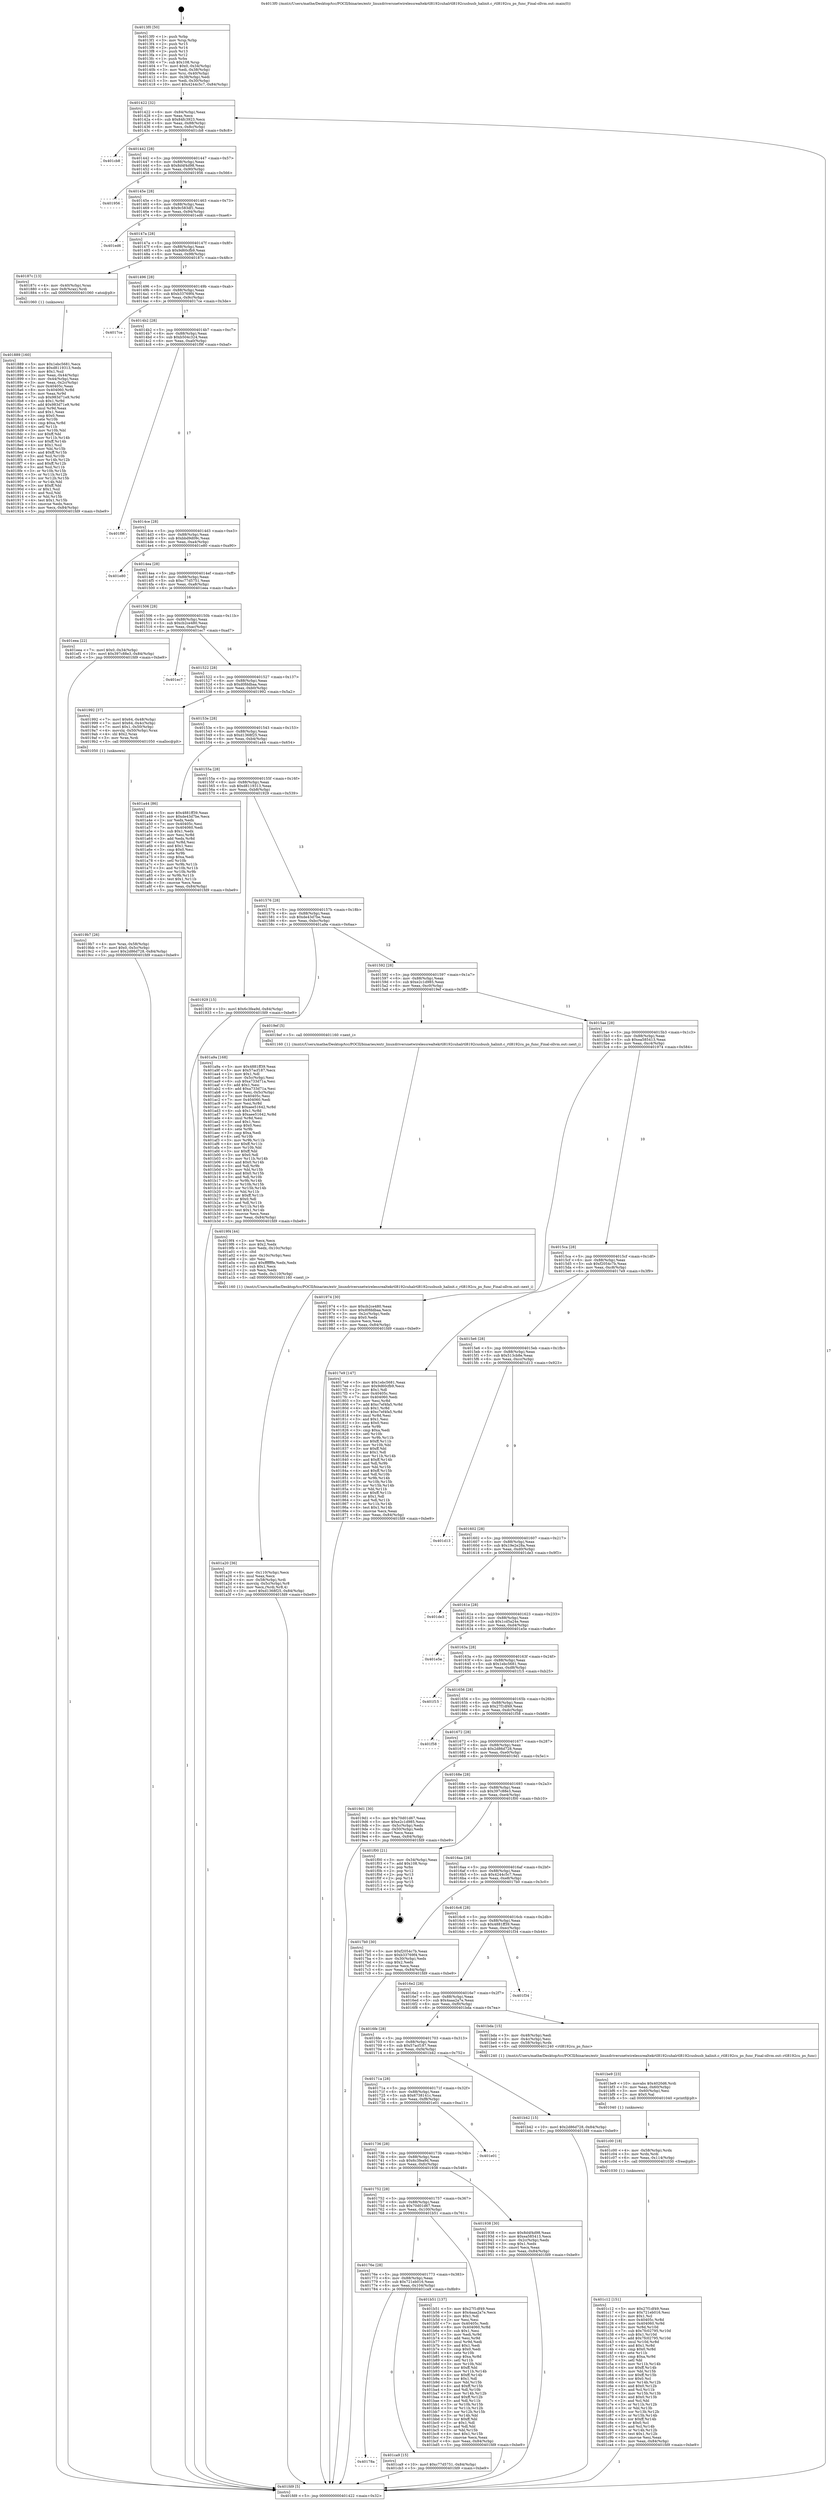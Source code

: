 digraph "0x4013f0" {
  label = "0x4013f0 (/mnt/c/Users/mathe/Desktop/tcc/POCII/binaries/extr_linuxdriversnetwirelessrealtekrtl8192cuhalrtl8192cusbusb_halinit.c_rtl8192cu_ps_func_Final-ollvm.out::main(0))"
  labelloc = "t"
  node[shape=record]

  Entry [label="",width=0.3,height=0.3,shape=circle,fillcolor=black,style=filled]
  "0x401422" [label="{
     0x401422 [32]\l
     | [instrs]\l
     &nbsp;&nbsp;0x401422 \<+6\>: mov -0x84(%rbp),%eax\l
     &nbsp;&nbsp;0x401428 \<+2\>: mov %eax,%ecx\l
     &nbsp;&nbsp;0x40142a \<+6\>: sub $0x84fc3923,%ecx\l
     &nbsp;&nbsp;0x401430 \<+6\>: mov %eax,-0x88(%rbp)\l
     &nbsp;&nbsp;0x401436 \<+6\>: mov %ecx,-0x8c(%rbp)\l
     &nbsp;&nbsp;0x40143c \<+6\>: je 0000000000401cb8 \<main+0x8c8\>\l
  }"]
  "0x401cb8" [label="{
     0x401cb8\l
  }", style=dashed]
  "0x401442" [label="{
     0x401442 [28]\l
     | [instrs]\l
     &nbsp;&nbsp;0x401442 \<+5\>: jmp 0000000000401447 \<main+0x57\>\l
     &nbsp;&nbsp;0x401447 \<+6\>: mov -0x88(%rbp),%eax\l
     &nbsp;&nbsp;0x40144d \<+5\>: sub $0x8d4f4d98,%eax\l
     &nbsp;&nbsp;0x401452 \<+6\>: mov %eax,-0x90(%rbp)\l
     &nbsp;&nbsp;0x401458 \<+6\>: je 0000000000401956 \<main+0x566\>\l
  }"]
  Exit [label="",width=0.3,height=0.3,shape=circle,fillcolor=black,style=filled,peripheries=2]
  "0x401956" [label="{
     0x401956\l
  }", style=dashed]
  "0x40145e" [label="{
     0x40145e [28]\l
     | [instrs]\l
     &nbsp;&nbsp;0x40145e \<+5\>: jmp 0000000000401463 \<main+0x73\>\l
     &nbsp;&nbsp;0x401463 \<+6\>: mov -0x88(%rbp),%eax\l
     &nbsp;&nbsp;0x401469 \<+5\>: sub $0x9c583df1,%eax\l
     &nbsp;&nbsp;0x40146e \<+6\>: mov %eax,-0x94(%rbp)\l
     &nbsp;&nbsp;0x401474 \<+6\>: je 0000000000401ed6 \<main+0xae6\>\l
  }"]
  "0x40178a" [label="{
     0x40178a\l
  }", style=dashed]
  "0x401ed6" [label="{
     0x401ed6\l
  }", style=dashed]
  "0x40147a" [label="{
     0x40147a [28]\l
     | [instrs]\l
     &nbsp;&nbsp;0x40147a \<+5\>: jmp 000000000040147f \<main+0x8f\>\l
     &nbsp;&nbsp;0x40147f \<+6\>: mov -0x88(%rbp),%eax\l
     &nbsp;&nbsp;0x401485 \<+5\>: sub $0x9d60cfb9,%eax\l
     &nbsp;&nbsp;0x40148a \<+6\>: mov %eax,-0x98(%rbp)\l
     &nbsp;&nbsp;0x401490 \<+6\>: je 000000000040187c \<main+0x48c\>\l
  }"]
  "0x401ca9" [label="{
     0x401ca9 [15]\l
     | [instrs]\l
     &nbsp;&nbsp;0x401ca9 \<+10\>: movl $0xc77d5751,-0x84(%rbp)\l
     &nbsp;&nbsp;0x401cb3 \<+5\>: jmp 0000000000401fd9 \<main+0xbe9\>\l
  }"]
  "0x40187c" [label="{
     0x40187c [13]\l
     | [instrs]\l
     &nbsp;&nbsp;0x40187c \<+4\>: mov -0x40(%rbp),%rax\l
     &nbsp;&nbsp;0x401880 \<+4\>: mov 0x8(%rax),%rdi\l
     &nbsp;&nbsp;0x401884 \<+5\>: call 0000000000401060 \<atoi@plt\>\l
     | [calls]\l
     &nbsp;&nbsp;0x401060 \{1\} (unknown)\l
  }"]
  "0x401496" [label="{
     0x401496 [28]\l
     | [instrs]\l
     &nbsp;&nbsp;0x401496 \<+5\>: jmp 000000000040149b \<main+0xab\>\l
     &nbsp;&nbsp;0x40149b \<+6\>: mov -0x88(%rbp),%eax\l
     &nbsp;&nbsp;0x4014a1 \<+5\>: sub $0xb33769f4,%eax\l
     &nbsp;&nbsp;0x4014a6 \<+6\>: mov %eax,-0x9c(%rbp)\l
     &nbsp;&nbsp;0x4014ac \<+6\>: je 00000000004017ce \<main+0x3de\>\l
  }"]
  "0x401c12" [label="{
     0x401c12 [151]\l
     | [instrs]\l
     &nbsp;&nbsp;0x401c12 \<+5\>: mov $0x27f1df49,%eax\l
     &nbsp;&nbsp;0x401c17 \<+5\>: mov $0x721eb016,%esi\l
     &nbsp;&nbsp;0x401c1c \<+2\>: mov $0x1,%cl\l
     &nbsp;&nbsp;0x401c1e \<+8\>: mov 0x40405c,%r8d\l
     &nbsp;&nbsp;0x401c26 \<+8\>: mov 0x404060,%r9d\l
     &nbsp;&nbsp;0x401c2e \<+3\>: mov %r8d,%r10d\l
     &nbsp;&nbsp;0x401c31 \<+7\>: sub $0x7fc02795,%r10d\l
     &nbsp;&nbsp;0x401c38 \<+4\>: sub $0x1,%r10d\l
     &nbsp;&nbsp;0x401c3c \<+7\>: add $0x7fc02795,%r10d\l
     &nbsp;&nbsp;0x401c43 \<+4\>: imul %r10d,%r8d\l
     &nbsp;&nbsp;0x401c47 \<+4\>: and $0x1,%r8d\l
     &nbsp;&nbsp;0x401c4b \<+4\>: cmp $0x0,%r8d\l
     &nbsp;&nbsp;0x401c4f \<+4\>: sete %r11b\l
     &nbsp;&nbsp;0x401c53 \<+4\>: cmp $0xa,%r9d\l
     &nbsp;&nbsp;0x401c57 \<+3\>: setl %bl\l
     &nbsp;&nbsp;0x401c5a \<+3\>: mov %r11b,%r14b\l
     &nbsp;&nbsp;0x401c5d \<+4\>: xor $0xff,%r14b\l
     &nbsp;&nbsp;0x401c61 \<+3\>: mov %bl,%r15b\l
     &nbsp;&nbsp;0x401c64 \<+4\>: xor $0xff,%r15b\l
     &nbsp;&nbsp;0x401c68 \<+3\>: xor $0x0,%cl\l
     &nbsp;&nbsp;0x401c6b \<+3\>: mov %r14b,%r12b\l
     &nbsp;&nbsp;0x401c6e \<+4\>: and $0x0,%r12b\l
     &nbsp;&nbsp;0x401c72 \<+3\>: and %cl,%r11b\l
     &nbsp;&nbsp;0x401c75 \<+3\>: mov %r15b,%r13b\l
     &nbsp;&nbsp;0x401c78 \<+4\>: and $0x0,%r13b\l
     &nbsp;&nbsp;0x401c7c \<+2\>: and %cl,%bl\l
     &nbsp;&nbsp;0x401c7e \<+3\>: or %r11b,%r12b\l
     &nbsp;&nbsp;0x401c81 \<+3\>: or %bl,%r13b\l
     &nbsp;&nbsp;0x401c84 \<+3\>: xor %r13b,%r12b\l
     &nbsp;&nbsp;0x401c87 \<+3\>: or %r15b,%r14b\l
     &nbsp;&nbsp;0x401c8a \<+4\>: xor $0xff,%r14b\l
     &nbsp;&nbsp;0x401c8e \<+3\>: or $0x0,%cl\l
     &nbsp;&nbsp;0x401c91 \<+3\>: and %cl,%r14b\l
     &nbsp;&nbsp;0x401c94 \<+3\>: or %r14b,%r12b\l
     &nbsp;&nbsp;0x401c97 \<+4\>: test $0x1,%r12b\l
     &nbsp;&nbsp;0x401c9b \<+3\>: cmovne %esi,%eax\l
     &nbsp;&nbsp;0x401c9e \<+6\>: mov %eax,-0x84(%rbp)\l
     &nbsp;&nbsp;0x401ca4 \<+5\>: jmp 0000000000401fd9 \<main+0xbe9\>\l
  }"]
  "0x4017ce" [label="{
     0x4017ce\l
  }", style=dashed]
  "0x4014b2" [label="{
     0x4014b2 [28]\l
     | [instrs]\l
     &nbsp;&nbsp;0x4014b2 \<+5\>: jmp 00000000004014b7 \<main+0xc7\>\l
     &nbsp;&nbsp;0x4014b7 \<+6\>: mov -0x88(%rbp),%eax\l
     &nbsp;&nbsp;0x4014bd \<+5\>: sub $0xb504c324,%eax\l
     &nbsp;&nbsp;0x4014c2 \<+6\>: mov %eax,-0xa0(%rbp)\l
     &nbsp;&nbsp;0x4014c8 \<+6\>: je 0000000000401f9f \<main+0xbaf\>\l
  }"]
  "0x401c00" [label="{
     0x401c00 [18]\l
     | [instrs]\l
     &nbsp;&nbsp;0x401c00 \<+4\>: mov -0x58(%rbp),%rdx\l
     &nbsp;&nbsp;0x401c04 \<+3\>: mov %rdx,%rdi\l
     &nbsp;&nbsp;0x401c07 \<+6\>: mov %eax,-0x114(%rbp)\l
     &nbsp;&nbsp;0x401c0d \<+5\>: call 0000000000401030 \<free@plt\>\l
     | [calls]\l
     &nbsp;&nbsp;0x401030 \{1\} (unknown)\l
  }"]
  "0x401f9f" [label="{
     0x401f9f\l
  }", style=dashed]
  "0x4014ce" [label="{
     0x4014ce [28]\l
     | [instrs]\l
     &nbsp;&nbsp;0x4014ce \<+5\>: jmp 00000000004014d3 \<main+0xe3\>\l
     &nbsp;&nbsp;0x4014d3 \<+6\>: mov -0x88(%rbp),%eax\l
     &nbsp;&nbsp;0x4014d9 \<+5\>: sub $0xbbd9d09c,%eax\l
     &nbsp;&nbsp;0x4014de \<+6\>: mov %eax,-0xa4(%rbp)\l
     &nbsp;&nbsp;0x4014e4 \<+6\>: je 0000000000401e80 \<main+0xa90\>\l
  }"]
  "0x401be9" [label="{
     0x401be9 [23]\l
     | [instrs]\l
     &nbsp;&nbsp;0x401be9 \<+10\>: movabs $0x4020d6,%rdi\l
     &nbsp;&nbsp;0x401bf3 \<+3\>: mov %eax,-0x60(%rbp)\l
     &nbsp;&nbsp;0x401bf6 \<+3\>: mov -0x60(%rbp),%esi\l
     &nbsp;&nbsp;0x401bf9 \<+2\>: mov $0x0,%al\l
     &nbsp;&nbsp;0x401bfb \<+5\>: call 0000000000401040 \<printf@plt\>\l
     | [calls]\l
     &nbsp;&nbsp;0x401040 \{1\} (unknown)\l
  }"]
  "0x401e80" [label="{
     0x401e80\l
  }", style=dashed]
  "0x4014ea" [label="{
     0x4014ea [28]\l
     | [instrs]\l
     &nbsp;&nbsp;0x4014ea \<+5\>: jmp 00000000004014ef \<main+0xff\>\l
     &nbsp;&nbsp;0x4014ef \<+6\>: mov -0x88(%rbp),%eax\l
     &nbsp;&nbsp;0x4014f5 \<+5\>: sub $0xc77d5751,%eax\l
     &nbsp;&nbsp;0x4014fa \<+6\>: mov %eax,-0xa8(%rbp)\l
     &nbsp;&nbsp;0x401500 \<+6\>: je 0000000000401eea \<main+0xafa\>\l
  }"]
  "0x40176e" [label="{
     0x40176e [28]\l
     | [instrs]\l
     &nbsp;&nbsp;0x40176e \<+5\>: jmp 0000000000401773 \<main+0x383\>\l
     &nbsp;&nbsp;0x401773 \<+6\>: mov -0x88(%rbp),%eax\l
     &nbsp;&nbsp;0x401779 \<+5\>: sub $0x721eb016,%eax\l
     &nbsp;&nbsp;0x40177e \<+6\>: mov %eax,-0x104(%rbp)\l
     &nbsp;&nbsp;0x401784 \<+6\>: je 0000000000401ca9 \<main+0x8b9\>\l
  }"]
  "0x401eea" [label="{
     0x401eea [22]\l
     | [instrs]\l
     &nbsp;&nbsp;0x401eea \<+7\>: movl $0x0,-0x34(%rbp)\l
     &nbsp;&nbsp;0x401ef1 \<+10\>: movl $0x397c88e3,-0x84(%rbp)\l
     &nbsp;&nbsp;0x401efb \<+5\>: jmp 0000000000401fd9 \<main+0xbe9\>\l
  }"]
  "0x401506" [label="{
     0x401506 [28]\l
     | [instrs]\l
     &nbsp;&nbsp;0x401506 \<+5\>: jmp 000000000040150b \<main+0x11b\>\l
     &nbsp;&nbsp;0x40150b \<+6\>: mov -0x88(%rbp),%eax\l
     &nbsp;&nbsp;0x401511 \<+5\>: sub $0xcb2ce480,%eax\l
     &nbsp;&nbsp;0x401516 \<+6\>: mov %eax,-0xac(%rbp)\l
     &nbsp;&nbsp;0x40151c \<+6\>: je 0000000000401ec7 \<main+0xad7\>\l
  }"]
  "0x401b51" [label="{
     0x401b51 [137]\l
     | [instrs]\l
     &nbsp;&nbsp;0x401b51 \<+5\>: mov $0x27f1df49,%eax\l
     &nbsp;&nbsp;0x401b56 \<+5\>: mov $0x4aaa2a7e,%ecx\l
     &nbsp;&nbsp;0x401b5b \<+2\>: mov $0x1,%dl\l
     &nbsp;&nbsp;0x401b5d \<+2\>: xor %esi,%esi\l
     &nbsp;&nbsp;0x401b5f \<+7\>: mov 0x40405c,%edi\l
     &nbsp;&nbsp;0x401b66 \<+8\>: mov 0x404060,%r8d\l
     &nbsp;&nbsp;0x401b6e \<+3\>: sub $0x1,%esi\l
     &nbsp;&nbsp;0x401b71 \<+3\>: mov %edi,%r9d\l
     &nbsp;&nbsp;0x401b74 \<+3\>: add %esi,%r9d\l
     &nbsp;&nbsp;0x401b77 \<+4\>: imul %r9d,%edi\l
     &nbsp;&nbsp;0x401b7b \<+3\>: and $0x1,%edi\l
     &nbsp;&nbsp;0x401b7e \<+3\>: cmp $0x0,%edi\l
     &nbsp;&nbsp;0x401b81 \<+4\>: sete %r10b\l
     &nbsp;&nbsp;0x401b85 \<+4\>: cmp $0xa,%r8d\l
     &nbsp;&nbsp;0x401b89 \<+4\>: setl %r11b\l
     &nbsp;&nbsp;0x401b8d \<+3\>: mov %r10b,%bl\l
     &nbsp;&nbsp;0x401b90 \<+3\>: xor $0xff,%bl\l
     &nbsp;&nbsp;0x401b93 \<+3\>: mov %r11b,%r14b\l
     &nbsp;&nbsp;0x401b96 \<+4\>: xor $0xff,%r14b\l
     &nbsp;&nbsp;0x401b9a \<+3\>: xor $0x1,%dl\l
     &nbsp;&nbsp;0x401b9d \<+3\>: mov %bl,%r15b\l
     &nbsp;&nbsp;0x401ba0 \<+4\>: and $0xff,%r15b\l
     &nbsp;&nbsp;0x401ba4 \<+3\>: and %dl,%r10b\l
     &nbsp;&nbsp;0x401ba7 \<+3\>: mov %r14b,%r12b\l
     &nbsp;&nbsp;0x401baa \<+4\>: and $0xff,%r12b\l
     &nbsp;&nbsp;0x401bae \<+3\>: and %dl,%r11b\l
     &nbsp;&nbsp;0x401bb1 \<+3\>: or %r10b,%r15b\l
     &nbsp;&nbsp;0x401bb4 \<+3\>: or %r11b,%r12b\l
     &nbsp;&nbsp;0x401bb7 \<+3\>: xor %r12b,%r15b\l
     &nbsp;&nbsp;0x401bba \<+3\>: or %r14b,%bl\l
     &nbsp;&nbsp;0x401bbd \<+3\>: xor $0xff,%bl\l
     &nbsp;&nbsp;0x401bc0 \<+3\>: or $0x1,%dl\l
     &nbsp;&nbsp;0x401bc3 \<+2\>: and %dl,%bl\l
     &nbsp;&nbsp;0x401bc5 \<+3\>: or %bl,%r15b\l
     &nbsp;&nbsp;0x401bc8 \<+4\>: test $0x1,%r15b\l
     &nbsp;&nbsp;0x401bcc \<+3\>: cmovne %ecx,%eax\l
     &nbsp;&nbsp;0x401bcf \<+6\>: mov %eax,-0x84(%rbp)\l
     &nbsp;&nbsp;0x401bd5 \<+5\>: jmp 0000000000401fd9 \<main+0xbe9\>\l
  }"]
  "0x401ec7" [label="{
     0x401ec7\l
  }", style=dashed]
  "0x401522" [label="{
     0x401522 [28]\l
     | [instrs]\l
     &nbsp;&nbsp;0x401522 \<+5\>: jmp 0000000000401527 \<main+0x137\>\l
     &nbsp;&nbsp;0x401527 \<+6\>: mov -0x88(%rbp),%eax\l
     &nbsp;&nbsp;0x40152d \<+5\>: sub $0xd0fddbaa,%eax\l
     &nbsp;&nbsp;0x401532 \<+6\>: mov %eax,-0xb0(%rbp)\l
     &nbsp;&nbsp;0x401538 \<+6\>: je 0000000000401992 \<main+0x5a2\>\l
  }"]
  "0x401a20" [label="{
     0x401a20 [36]\l
     | [instrs]\l
     &nbsp;&nbsp;0x401a20 \<+6\>: mov -0x110(%rbp),%ecx\l
     &nbsp;&nbsp;0x401a26 \<+3\>: imul %eax,%ecx\l
     &nbsp;&nbsp;0x401a29 \<+4\>: mov -0x58(%rbp),%rdi\l
     &nbsp;&nbsp;0x401a2d \<+4\>: movslq -0x5c(%rbp),%r8\l
     &nbsp;&nbsp;0x401a31 \<+4\>: mov %ecx,(%rdi,%r8,4)\l
     &nbsp;&nbsp;0x401a35 \<+10\>: movl $0xd1368f25,-0x84(%rbp)\l
     &nbsp;&nbsp;0x401a3f \<+5\>: jmp 0000000000401fd9 \<main+0xbe9\>\l
  }"]
  "0x401992" [label="{
     0x401992 [37]\l
     | [instrs]\l
     &nbsp;&nbsp;0x401992 \<+7\>: movl $0x64,-0x48(%rbp)\l
     &nbsp;&nbsp;0x401999 \<+7\>: movl $0x64,-0x4c(%rbp)\l
     &nbsp;&nbsp;0x4019a0 \<+7\>: movl $0x1,-0x50(%rbp)\l
     &nbsp;&nbsp;0x4019a7 \<+4\>: movslq -0x50(%rbp),%rax\l
     &nbsp;&nbsp;0x4019ab \<+4\>: shl $0x2,%rax\l
     &nbsp;&nbsp;0x4019af \<+3\>: mov %rax,%rdi\l
     &nbsp;&nbsp;0x4019b2 \<+5\>: call 0000000000401050 \<malloc@plt\>\l
     | [calls]\l
     &nbsp;&nbsp;0x401050 \{1\} (unknown)\l
  }"]
  "0x40153e" [label="{
     0x40153e [28]\l
     | [instrs]\l
     &nbsp;&nbsp;0x40153e \<+5\>: jmp 0000000000401543 \<main+0x153\>\l
     &nbsp;&nbsp;0x401543 \<+6\>: mov -0x88(%rbp),%eax\l
     &nbsp;&nbsp;0x401549 \<+5\>: sub $0xd1368f25,%eax\l
     &nbsp;&nbsp;0x40154e \<+6\>: mov %eax,-0xb4(%rbp)\l
     &nbsp;&nbsp;0x401554 \<+6\>: je 0000000000401a44 \<main+0x654\>\l
  }"]
  "0x4019f4" [label="{
     0x4019f4 [44]\l
     | [instrs]\l
     &nbsp;&nbsp;0x4019f4 \<+2\>: xor %ecx,%ecx\l
     &nbsp;&nbsp;0x4019f6 \<+5\>: mov $0x2,%edx\l
     &nbsp;&nbsp;0x4019fb \<+6\>: mov %edx,-0x10c(%rbp)\l
     &nbsp;&nbsp;0x401a01 \<+1\>: cltd\l
     &nbsp;&nbsp;0x401a02 \<+6\>: mov -0x10c(%rbp),%esi\l
     &nbsp;&nbsp;0x401a08 \<+2\>: idiv %esi\l
     &nbsp;&nbsp;0x401a0a \<+6\>: imul $0xfffffffe,%edx,%edx\l
     &nbsp;&nbsp;0x401a10 \<+3\>: sub $0x1,%ecx\l
     &nbsp;&nbsp;0x401a13 \<+2\>: sub %ecx,%edx\l
     &nbsp;&nbsp;0x401a15 \<+6\>: mov %edx,-0x110(%rbp)\l
     &nbsp;&nbsp;0x401a1b \<+5\>: call 0000000000401160 \<next_i\>\l
     | [calls]\l
     &nbsp;&nbsp;0x401160 \{1\} (/mnt/c/Users/mathe/Desktop/tcc/POCII/binaries/extr_linuxdriversnetwirelessrealtekrtl8192cuhalrtl8192cusbusb_halinit.c_rtl8192cu_ps_func_Final-ollvm.out::next_i)\l
  }"]
  "0x401a44" [label="{
     0x401a44 [86]\l
     | [instrs]\l
     &nbsp;&nbsp;0x401a44 \<+5\>: mov $0x4881ff39,%eax\l
     &nbsp;&nbsp;0x401a49 \<+5\>: mov $0xde43d7be,%ecx\l
     &nbsp;&nbsp;0x401a4e \<+2\>: xor %edx,%edx\l
     &nbsp;&nbsp;0x401a50 \<+7\>: mov 0x40405c,%esi\l
     &nbsp;&nbsp;0x401a57 \<+7\>: mov 0x404060,%edi\l
     &nbsp;&nbsp;0x401a5e \<+3\>: sub $0x1,%edx\l
     &nbsp;&nbsp;0x401a61 \<+3\>: mov %esi,%r8d\l
     &nbsp;&nbsp;0x401a64 \<+3\>: add %edx,%r8d\l
     &nbsp;&nbsp;0x401a67 \<+4\>: imul %r8d,%esi\l
     &nbsp;&nbsp;0x401a6b \<+3\>: and $0x1,%esi\l
     &nbsp;&nbsp;0x401a6e \<+3\>: cmp $0x0,%esi\l
     &nbsp;&nbsp;0x401a71 \<+4\>: sete %r9b\l
     &nbsp;&nbsp;0x401a75 \<+3\>: cmp $0xa,%edi\l
     &nbsp;&nbsp;0x401a78 \<+4\>: setl %r10b\l
     &nbsp;&nbsp;0x401a7c \<+3\>: mov %r9b,%r11b\l
     &nbsp;&nbsp;0x401a7f \<+3\>: and %r10b,%r11b\l
     &nbsp;&nbsp;0x401a82 \<+3\>: xor %r10b,%r9b\l
     &nbsp;&nbsp;0x401a85 \<+3\>: or %r9b,%r11b\l
     &nbsp;&nbsp;0x401a88 \<+4\>: test $0x1,%r11b\l
     &nbsp;&nbsp;0x401a8c \<+3\>: cmovne %ecx,%eax\l
     &nbsp;&nbsp;0x401a8f \<+6\>: mov %eax,-0x84(%rbp)\l
     &nbsp;&nbsp;0x401a95 \<+5\>: jmp 0000000000401fd9 \<main+0xbe9\>\l
  }"]
  "0x40155a" [label="{
     0x40155a [28]\l
     | [instrs]\l
     &nbsp;&nbsp;0x40155a \<+5\>: jmp 000000000040155f \<main+0x16f\>\l
     &nbsp;&nbsp;0x40155f \<+6\>: mov -0x88(%rbp),%eax\l
     &nbsp;&nbsp;0x401565 \<+5\>: sub $0xd8119313,%eax\l
     &nbsp;&nbsp;0x40156a \<+6\>: mov %eax,-0xb8(%rbp)\l
     &nbsp;&nbsp;0x401570 \<+6\>: je 0000000000401929 \<main+0x539\>\l
  }"]
  "0x4019b7" [label="{
     0x4019b7 [26]\l
     | [instrs]\l
     &nbsp;&nbsp;0x4019b7 \<+4\>: mov %rax,-0x58(%rbp)\l
     &nbsp;&nbsp;0x4019bb \<+7\>: movl $0x0,-0x5c(%rbp)\l
     &nbsp;&nbsp;0x4019c2 \<+10\>: movl $0x2d86d728,-0x84(%rbp)\l
     &nbsp;&nbsp;0x4019cc \<+5\>: jmp 0000000000401fd9 \<main+0xbe9\>\l
  }"]
  "0x401929" [label="{
     0x401929 [15]\l
     | [instrs]\l
     &nbsp;&nbsp;0x401929 \<+10\>: movl $0x6c3fea9d,-0x84(%rbp)\l
     &nbsp;&nbsp;0x401933 \<+5\>: jmp 0000000000401fd9 \<main+0xbe9\>\l
  }"]
  "0x401576" [label="{
     0x401576 [28]\l
     | [instrs]\l
     &nbsp;&nbsp;0x401576 \<+5\>: jmp 000000000040157b \<main+0x18b\>\l
     &nbsp;&nbsp;0x40157b \<+6\>: mov -0x88(%rbp),%eax\l
     &nbsp;&nbsp;0x401581 \<+5\>: sub $0xde43d7be,%eax\l
     &nbsp;&nbsp;0x401586 \<+6\>: mov %eax,-0xbc(%rbp)\l
     &nbsp;&nbsp;0x40158c \<+6\>: je 0000000000401a9a \<main+0x6aa\>\l
  }"]
  "0x401752" [label="{
     0x401752 [28]\l
     | [instrs]\l
     &nbsp;&nbsp;0x401752 \<+5\>: jmp 0000000000401757 \<main+0x367\>\l
     &nbsp;&nbsp;0x401757 \<+6\>: mov -0x88(%rbp),%eax\l
     &nbsp;&nbsp;0x40175d \<+5\>: sub $0x70d01d67,%eax\l
     &nbsp;&nbsp;0x401762 \<+6\>: mov %eax,-0x100(%rbp)\l
     &nbsp;&nbsp;0x401768 \<+6\>: je 0000000000401b51 \<main+0x761\>\l
  }"]
  "0x401a9a" [label="{
     0x401a9a [168]\l
     | [instrs]\l
     &nbsp;&nbsp;0x401a9a \<+5\>: mov $0x4881ff39,%eax\l
     &nbsp;&nbsp;0x401a9f \<+5\>: mov $0x57acf187,%ecx\l
     &nbsp;&nbsp;0x401aa4 \<+2\>: mov $0x1,%dl\l
     &nbsp;&nbsp;0x401aa6 \<+3\>: mov -0x5c(%rbp),%esi\l
     &nbsp;&nbsp;0x401aa9 \<+6\>: sub $0xa733d71a,%esi\l
     &nbsp;&nbsp;0x401aaf \<+3\>: add $0x1,%esi\l
     &nbsp;&nbsp;0x401ab2 \<+6\>: add $0xa733d71a,%esi\l
     &nbsp;&nbsp;0x401ab8 \<+3\>: mov %esi,-0x5c(%rbp)\l
     &nbsp;&nbsp;0x401abb \<+7\>: mov 0x40405c,%esi\l
     &nbsp;&nbsp;0x401ac2 \<+7\>: mov 0x404060,%edi\l
     &nbsp;&nbsp;0x401ac9 \<+3\>: mov %esi,%r8d\l
     &nbsp;&nbsp;0x401acc \<+7\>: add $0xaee51642,%r8d\l
     &nbsp;&nbsp;0x401ad3 \<+4\>: sub $0x1,%r8d\l
     &nbsp;&nbsp;0x401ad7 \<+7\>: sub $0xaee51642,%r8d\l
     &nbsp;&nbsp;0x401ade \<+4\>: imul %r8d,%esi\l
     &nbsp;&nbsp;0x401ae2 \<+3\>: and $0x1,%esi\l
     &nbsp;&nbsp;0x401ae5 \<+3\>: cmp $0x0,%esi\l
     &nbsp;&nbsp;0x401ae8 \<+4\>: sete %r9b\l
     &nbsp;&nbsp;0x401aec \<+3\>: cmp $0xa,%edi\l
     &nbsp;&nbsp;0x401aef \<+4\>: setl %r10b\l
     &nbsp;&nbsp;0x401af3 \<+3\>: mov %r9b,%r11b\l
     &nbsp;&nbsp;0x401af6 \<+4\>: xor $0xff,%r11b\l
     &nbsp;&nbsp;0x401afa \<+3\>: mov %r10b,%bl\l
     &nbsp;&nbsp;0x401afd \<+3\>: xor $0xff,%bl\l
     &nbsp;&nbsp;0x401b00 \<+3\>: xor $0x0,%dl\l
     &nbsp;&nbsp;0x401b03 \<+3\>: mov %r11b,%r14b\l
     &nbsp;&nbsp;0x401b06 \<+4\>: and $0x0,%r14b\l
     &nbsp;&nbsp;0x401b0a \<+3\>: and %dl,%r9b\l
     &nbsp;&nbsp;0x401b0d \<+3\>: mov %bl,%r15b\l
     &nbsp;&nbsp;0x401b10 \<+4\>: and $0x0,%r15b\l
     &nbsp;&nbsp;0x401b14 \<+3\>: and %dl,%r10b\l
     &nbsp;&nbsp;0x401b17 \<+3\>: or %r9b,%r14b\l
     &nbsp;&nbsp;0x401b1a \<+3\>: or %r10b,%r15b\l
     &nbsp;&nbsp;0x401b1d \<+3\>: xor %r15b,%r14b\l
     &nbsp;&nbsp;0x401b20 \<+3\>: or %bl,%r11b\l
     &nbsp;&nbsp;0x401b23 \<+4\>: xor $0xff,%r11b\l
     &nbsp;&nbsp;0x401b27 \<+3\>: or $0x0,%dl\l
     &nbsp;&nbsp;0x401b2a \<+3\>: and %dl,%r11b\l
     &nbsp;&nbsp;0x401b2d \<+3\>: or %r11b,%r14b\l
     &nbsp;&nbsp;0x401b30 \<+4\>: test $0x1,%r14b\l
     &nbsp;&nbsp;0x401b34 \<+3\>: cmovne %ecx,%eax\l
     &nbsp;&nbsp;0x401b37 \<+6\>: mov %eax,-0x84(%rbp)\l
     &nbsp;&nbsp;0x401b3d \<+5\>: jmp 0000000000401fd9 \<main+0xbe9\>\l
  }"]
  "0x401592" [label="{
     0x401592 [28]\l
     | [instrs]\l
     &nbsp;&nbsp;0x401592 \<+5\>: jmp 0000000000401597 \<main+0x1a7\>\l
     &nbsp;&nbsp;0x401597 \<+6\>: mov -0x88(%rbp),%eax\l
     &nbsp;&nbsp;0x40159d \<+5\>: sub $0xe2c1d985,%eax\l
     &nbsp;&nbsp;0x4015a2 \<+6\>: mov %eax,-0xc0(%rbp)\l
     &nbsp;&nbsp;0x4015a8 \<+6\>: je 00000000004019ef \<main+0x5ff\>\l
  }"]
  "0x401938" [label="{
     0x401938 [30]\l
     | [instrs]\l
     &nbsp;&nbsp;0x401938 \<+5\>: mov $0x8d4f4d98,%eax\l
     &nbsp;&nbsp;0x40193d \<+5\>: mov $0xea585413,%ecx\l
     &nbsp;&nbsp;0x401942 \<+3\>: mov -0x2c(%rbp),%edx\l
     &nbsp;&nbsp;0x401945 \<+3\>: cmp $0x1,%edx\l
     &nbsp;&nbsp;0x401948 \<+3\>: cmovl %ecx,%eax\l
     &nbsp;&nbsp;0x40194b \<+6\>: mov %eax,-0x84(%rbp)\l
     &nbsp;&nbsp;0x401951 \<+5\>: jmp 0000000000401fd9 \<main+0xbe9\>\l
  }"]
  "0x4019ef" [label="{
     0x4019ef [5]\l
     | [instrs]\l
     &nbsp;&nbsp;0x4019ef \<+5\>: call 0000000000401160 \<next_i\>\l
     | [calls]\l
     &nbsp;&nbsp;0x401160 \{1\} (/mnt/c/Users/mathe/Desktop/tcc/POCII/binaries/extr_linuxdriversnetwirelessrealtekrtl8192cuhalrtl8192cusbusb_halinit.c_rtl8192cu_ps_func_Final-ollvm.out::next_i)\l
  }"]
  "0x4015ae" [label="{
     0x4015ae [28]\l
     | [instrs]\l
     &nbsp;&nbsp;0x4015ae \<+5\>: jmp 00000000004015b3 \<main+0x1c3\>\l
     &nbsp;&nbsp;0x4015b3 \<+6\>: mov -0x88(%rbp),%eax\l
     &nbsp;&nbsp;0x4015b9 \<+5\>: sub $0xea585413,%eax\l
     &nbsp;&nbsp;0x4015be \<+6\>: mov %eax,-0xc4(%rbp)\l
     &nbsp;&nbsp;0x4015c4 \<+6\>: je 0000000000401974 \<main+0x584\>\l
  }"]
  "0x401736" [label="{
     0x401736 [28]\l
     | [instrs]\l
     &nbsp;&nbsp;0x401736 \<+5\>: jmp 000000000040173b \<main+0x34b\>\l
     &nbsp;&nbsp;0x40173b \<+6\>: mov -0x88(%rbp),%eax\l
     &nbsp;&nbsp;0x401741 \<+5\>: sub $0x6c3fea9d,%eax\l
     &nbsp;&nbsp;0x401746 \<+6\>: mov %eax,-0xfc(%rbp)\l
     &nbsp;&nbsp;0x40174c \<+6\>: je 0000000000401938 \<main+0x548\>\l
  }"]
  "0x401974" [label="{
     0x401974 [30]\l
     | [instrs]\l
     &nbsp;&nbsp;0x401974 \<+5\>: mov $0xcb2ce480,%eax\l
     &nbsp;&nbsp;0x401979 \<+5\>: mov $0xd0fddbaa,%ecx\l
     &nbsp;&nbsp;0x40197e \<+3\>: mov -0x2c(%rbp),%edx\l
     &nbsp;&nbsp;0x401981 \<+3\>: cmp $0x0,%edx\l
     &nbsp;&nbsp;0x401984 \<+3\>: cmove %ecx,%eax\l
     &nbsp;&nbsp;0x401987 \<+6\>: mov %eax,-0x84(%rbp)\l
     &nbsp;&nbsp;0x40198d \<+5\>: jmp 0000000000401fd9 \<main+0xbe9\>\l
  }"]
  "0x4015ca" [label="{
     0x4015ca [28]\l
     | [instrs]\l
     &nbsp;&nbsp;0x4015ca \<+5\>: jmp 00000000004015cf \<main+0x1df\>\l
     &nbsp;&nbsp;0x4015cf \<+6\>: mov -0x88(%rbp),%eax\l
     &nbsp;&nbsp;0x4015d5 \<+5\>: sub $0xf2054c7b,%eax\l
     &nbsp;&nbsp;0x4015da \<+6\>: mov %eax,-0xc8(%rbp)\l
     &nbsp;&nbsp;0x4015e0 \<+6\>: je 00000000004017e9 \<main+0x3f9\>\l
  }"]
  "0x401e01" [label="{
     0x401e01\l
  }", style=dashed]
  "0x4017e9" [label="{
     0x4017e9 [147]\l
     | [instrs]\l
     &nbsp;&nbsp;0x4017e9 \<+5\>: mov $0x1ebc5681,%eax\l
     &nbsp;&nbsp;0x4017ee \<+5\>: mov $0x9d60cfb9,%ecx\l
     &nbsp;&nbsp;0x4017f3 \<+2\>: mov $0x1,%dl\l
     &nbsp;&nbsp;0x4017f5 \<+7\>: mov 0x40405c,%esi\l
     &nbsp;&nbsp;0x4017fc \<+7\>: mov 0x404060,%edi\l
     &nbsp;&nbsp;0x401803 \<+3\>: mov %esi,%r8d\l
     &nbsp;&nbsp;0x401806 \<+7\>: add $0xc7ef4fa5,%r8d\l
     &nbsp;&nbsp;0x40180d \<+4\>: sub $0x1,%r8d\l
     &nbsp;&nbsp;0x401811 \<+7\>: sub $0xc7ef4fa5,%r8d\l
     &nbsp;&nbsp;0x401818 \<+4\>: imul %r8d,%esi\l
     &nbsp;&nbsp;0x40181c \<+3\>: and $0x1,%esi\l
     &nbsp;&nbsp;0x40181f \<+3\>: cmp $0x0,%esi\l
     &nbsp;&nbsp;0x401822 \<+4\>: sete %r9b\l
     &nbsp;&nbsp;0x401826 \<+3\>: cmp $0xa,%edi\l
     &nbsp;&nbsp;0x401829 \<+4\>: setl %r10b\l
     &nbsp;&nbsp;0x40182d \<+3\>: mov %r9b,%r11b\l
     &nbsp;&nbsp;0x401830 \<+4\>: xor $0xff,%r11b\l
     &nbsp;&nbsp;0x401834 \<+3\>: mov %r10b,%bl\l
     &nbsp;&nbsp;0x401837 \<+3\>: xor $0xff,%bl\l
     &nbsp;&nbsp;0x40183a \<+3\>: xor $0x1,%dl\l
     &nbsp;&nbsp;0x40183d \<+3\>: mov %r11b,%r14b\l
     &nbsp;&nbsp;0x401840 \<+4\>: and $0xff,%r14b\l
     &nbsp;&nbsp;0x401844 \<+3\>: and %dl,%r9b\l
     &nbsp;&nbsp;0x401847 \<+3\>: mov %bl,%r15b\l
     &nbsp;&nbsp;0x40184a \<+4\>: and $0xff,%r15b\l
     &nbsp;&nbsp;0x40184e \<+3\>: and %dl,%r10b\l
     &nbsp;&nbsp;0x401851 \<+3\>: or %r9b,%r14b\l
     &nbsp;&nbsp;0x401854 \<+3\>: or %r10b,%r15b\l
     &nbsp;&nbsp;0x401857 \<+3\>: xor %r15b,%r14b\l
     &nbsp;&nbsp;0x40185a \<+3\>: or %bl,%r11b\l
     &nbsp;&nbsp;0x40185d \<+4\>: xor $0xff,%r11b\l
     &nbsp;&nbsp;0x401861 \<+3\>: or $0x1,%dl\l
     &nbsp;&nbsp;0x401864 \<+3\>: and %dl,%r11b\l
     &nbsp;&nbsp;0x401867 \<+3\>: or %r11b,%r14b\l
     &nbsp;&nbsp;0x40186a \<+4\>: test $0x1,%r14b\l
     &nbsp;&nbsp;0x40186e \<+3\>: cmovne %ecx,%eax\l
     &nbsp;&nbsp;0x401871 \<+6\>: mov %eax,-0x84(%rbp)\l
     &nbsp;&nbsp;0x401877 \<+5\>: jmp 0000000000401fd9 \<main+0xbe9\>\l
  }"]
  "0x4015e6" [label="{
     0x4015e6 [28]\l
     | [instrs]\l
     &nbsp;&nbsp;0x4015e6 \<+5\>: jmp 00000000004015eb \<main+0x1fb\>\l
     &nbsp;&nbsp;0x4015eb \<+6\>: mov -0x88(%rbp),%eax\l
     &nbsp;&nbsp;0x4015f1 \<+5\>: sub $0x513cb8e,%eax\l
     &nbsp;&nbsp;0x4015f6 \<+6\>: mov %eax,-0xcc(%rbp)\l
     &nbsp;&nbsp;0x4015fc \<+6\>: je 0000000000401d13 \<main+0x923\>\l
  }"]
  "0x40171a" [label="{
     0x40171a [28]\l
     | [instrs]\l
     &nbsp;&nbsp;0x40171a \<+5\>: jmp 000000000040171f \<main+0x32f\>\l
     &nbsp;&nbsp;0x40171f \<+6\>: mov -0x88(%rbp),%eax\l
     &nbsp;&nbsp;0x401725 \<+5\>: sub $0x6738141c,%eax\l
     &nbsp;&nbsp;0x40172a \<+6\>: mov %eax,-0xf8(%rbp)\l
     &nbsp;&nbsp;0x401730 \<+6\>: je 0000000000401e01 \<main+0xa11\>\l
  }"]
  "0x401d13" [label="{
     0x401d13\l
  }", style=dashed]
  "0x401602" [label="{
     0x401602 [28]\l
     | [instrs]\l
     &nbsp;&nbsp;0x401602 \<+5\>: jmp 0000000000401607 \<main+0x217\>\l
     &nbsp;&nbsp;0x401607 \<+6\>: mov -0x88(%rbp),%eax\l
     &nbsp;&nbsp;0x40160d \<+5\>: sub $0x19e2e28a,%eax\l
     &nbsp;&nbsp;0x401612 \<+6\>: mov %eax,-0xd0(%rbp)\l
     &nbsp;&nbsp;0x401618 \<+6\>: je 0000000000401de3 \<main+0x9f3\>\l
  }"]
  "0x401b42" [label="{
     0x401b42 [15]\l
     | [instrs]\l
     &nbsp;&nbsp;0x401b42 \<+10\>: movl $0x2d86d728,-0x84(%rbp)\l
     &nbsp;&nbsp;0x401b4c \<+5\>: jmp 0000000000401fd9 \<main+0xbe9\>\l
  }"]
  "0x401de3" [label="{
     0x401de3\l
  }", style=dashed]
  "0x40161e" [label="{
     0x40161e [28]\l
     | [instrs]\l
     &nbsp;&nbsp;0x40161e \<+5\>: jmp 0000000000401623 \<main+0x233\>\l
     &nbsp;&nbsp;0x401623 \<+6\>: mov -0x88(%rbp),%eax\l
     &nbsp;&nbsp;0x401629 \<+5\>: sub $0x1cd5a24e,%eax\l
     &nbsp;&nbsp;0x40162e \<+6\>: mov %eax,-0xd4(%rbp)\l
     &nbsp;&nbsp;0x401634 \<+6\>: je 0000000000401e5e \<main+0xa6e\>\l
  }"]
  "0x4016fe" [label="{
     0x4016fe [28]\l
     | [instrs]\l
     &nbsp;&nbsp;0x4016fe \<+5\>: jmp 0000000000401703 \<main+0x313\>\l
     &nbsp;&nbsp;0x401703 \<+6\>: mov -0x88(%rbp),%eax\l
     &nbsp;&nbsp;0x401709 \<+5\>: sub $0x57acf187,%eax\l
     &nbsp;&nbsp;0x40170e \<+6\>: mov %eax,-0xf4(%rbp)\l
     &nbsp;&nbsp;0x401714 \<+6\>: je 0000000000401b42 \<main+0x752\>\l
  }"]
  "0x401e5e" [label="{
     0x401e5e\l
  }", style=dashed]
  "0x40163a" [label="{
     0x40163a [28]\l
     | [instrs]\l
     &nbsp;&nbsp;0x40163a \<+5\>: jmp 000000000040163f \<main+0x24f\>\l
     &nbsp;&nbsp;0x40163f \<+6\>: mov -0x88(%rbp),%eax\l
     &nbsp;&nbsp;0x401645 \<+5\>: sub $0x1ebc5681,%eax\l
     &nbsp;&nbsp;0x40164a \<+6\>: mov %eax,-0xd8(%rbp)\l
     &nbsp;&nbsp;0x401650 \<+6\>: je 0000000000401f15 \<main+0xb25\>\l
  }"]
  "0x401bda" [label="{
     0x401bda [15]\l
     | [instrs]\l
     &nbsp;&nbsp;0x401bda \<+3\>: mov -0x48(%rbp),%edi\l
     &nbsp;&nbsp;0x401bdd \<+3\>: mov -0x4c(%rbp),%esi\l
     &nbsp;&nbsp;0x401be0 \<+4\>: mov -0x58(%rbp),%rdx\l
     &nbsp;&nbsp;0x401be4 \<+5\>: call 0000000000401240 \<rtl8192cu_ps_func\>\l
     | [calls]\l
     &nbsp;&nbsp;0x401240 \{1\} (/mnt/c/Users/mathe/Desktop/tcc/POCII/binaries/extr_linuxdriversnetwirelessrealtekrtl8192cuhalrtl8192cusbusb_halinit.c_rtl8192cu_ps_func_Final-ollvm.out::rtl8192cu_ps_func)\l
  }"]
  "0x401f15" [label="{
     0x401f15\l
  }", style=dashed]
  "0x401656" [label="{
     0x401656 [28]\l
     | [instrs]\l
     &nbsp;&nbsp;0x401656 \<+5\>: jmp 000000000040165b \<main+0x26b\>\l
     &nbsp;&nbsp;0x40165b \<+6\>: mov -0x88(%rbp),%eax\l
     &nbsp;&nbsp;0x401661 \<+5\>: sub $0x27f1df49,%eax\l
     &nbsp;&nbsp;0x401666 \<+6\>: mov %eax,-0xdc(%rbp)\l
     &nbsp;&nbsp;0x40166c \<+6\>: je 0000000000401f58 \<main+0xb68\>\l
  }"]
  "0x4016e2" [label="{
     0x4016e2 [28]\l
     | [instrs]\l
     &nbsp;&nbsp;0x4016e2 \<+5\>: jmp 00000000004016e7 \<main+0x2f7\>\l
     &nbsp;&nbsp;0x4016e7 \<+6\>: mov -0x88(%rbp),%eax\l
     &nbsp;&nbsp;0x4016ed \<+5\>: sub $0x4aaa2a7e,%eax\l
     &nbsp;&nbsp;0x4016f2 \<+6\>: mov %eax,-0xf0(%rbp)\l
     &nbsp;&nbsp;0x4016f8 \<+6\>: je 0000000000401bda \<main+0x7ea\>\l
  }"]
  "0x401f58" [label="{
     0x401f58\l
  }", style=dashed]
  "0x401672" [label="{
     0x401672 [28]\l
     | [instrs]\l
     &nbsp;&nbsp;0x401672 \<+5\>: jmp 0000000000401677 \<main+0x287\>\l
     &nbsp;&nbsp;0x401677 \<+6\>: mov -0x88(%rbp),%eax\l
     &nbsp;&nbsp;0x40167d \<+5\>: sub $0x2d86d728,%eax\l
     &nbsp;&nbsp;0x401682 \<+6\>: mov %eax,-0xe0(%rbp)\l
     &nbsp;&nbsp;0x401688 \<+6\>: je 00000000004019d1 \<main+0x5e1\>\l
  }"]
  "0x401f34" [label="{
     0x401f34\l
  }", style=dashed]
  "0x4019d1" [label="{
     0x4019d1 [30]\l
     | [instrs]\l
     &nbsp;&nbsp;0x4019d1 \<+5\>: mov $0x70d01d67,%eax\l
     &nbsp;&nbsp;0x4019d6 \<+5\>: mov $0xe2c1d985,%ecx\l
     &nbsp;&nbsp;0x4019db \<+3\>: mov -0x5c(%rbp),%edx\l
     &nbsp;&nbsp;0x4019de \<+3\>: cmp -0x50(%rbp),%edx\l
     &nbsp;&nbsp;0x4019e1 \<+3\>: cmovl %ecx,%eax\l
     &nbsp;&nbsp;0x4019e4 \<+6\>: mov %eax,-0x84(%rbp)\l
     &nbsp;&nbsp;0x4019ea \<+5\>: jmp 0000000000401fd9 \<main+0xbe9\>\l
  }"]
  "0x40168e" [label="{
     0x40168e [28]\l
     | [instrs]\l
     &nbsp;&nbsp;0x40168e \<+5\>: jmp 0000000000401693 \<main+0x2a3\>\l
     &nbsp;&nbsp;0x401693 \<+6\>: mov -0x88(%rbp),%eax\l
     &nbsp;&nbsp;0x401699 \<+5\>: sub $0x397c88e3,%eax\l
     &nbsp;&nbsp;0x40169e \<+6\>: mov %eax,-0xe4(%rbp)\l
     &nbsp;&nbsp;0x4016a4 \<+6\>: je 0000000000401f00 \<main+0xb10\>\l
  }"]
  "0x401889" [label="{
     0x401889 [160]\l
     | [instrs]\l
     &nbsp;&nbsp;0x401889 \<+5\>: mov $0x1ebc5681,%ecx\l
     &nbsp;&nbsp;0x40188e \<+5\>: mov $0xd8119313,%edx\l
     &nbsp;&nbsp;0x401893 \<+3\>: mov $0x1,%sil\l
     &nbsp;&nbsp;0x401896 \<+3\>: mov %eax,-0x44(%rbp)\l
     &nbsp;&nbsp;0x401899 \<+3\>: mov -0x44(%rbp),%eax\l
     &nbsp;&nbsp;0x40189c \<+3\>: mov %eax,-0x2c(%rbp)\l
     &nbsp;&nbsp;0x40189f \<+7\>: mov 0x40405c,%eax\l
     &nbsp;&nbsp;0x4018a6 \<+8\>: mov 0x404060,%r8d\l
     &nbsp;&nbsp;0x4018ae \<+3\>: mov %eax,%r9d\l
     &nbsp;&nbsp;0x4018b1 \<+7\>: sub $0x983d71e9,%r9d\l
     &nbsp;&nbsp;0x4018b8 \<+4\>: sub $0x1,%r9d\l
     &nbsp;&nbsp;0x4018bc \<+7\>: add $0x983d71e9,%r9d\l
     &nbsp;&nbsp;0x4018c3 \<+4\>: imul %r9d,%eax\l
     &nbsp;&nbsp;0x4018c7 \<+3\>: and $0x1,%eax\l
     &nbsp;&nbsp;0x4018ca \<+3\>: cmp $0x0,%eax\l
     &nbsp;&nbsp;0x4018cd \<+4\>: sete %r10b\l
     &nbsp;&nbsp;0x4018d1 \<+4\>: cmp $0xa,%r8d\l
     &nbsp;&nbsp;0x4018d5 \<+4\>: setl %r11b\l
     &nbsp;&nbsp;0x4018d9 \<+3\>: mov %r10b,%bl\l
     &nbsp;&nbsp;0x4018dc \<+3\>: xor $0xff,%bl\l
     &nbsp;&nbsp;0x4018df \<+3\>: mov %r11b,%r14b\l
     &nbsp;&nbsp;0x4018e2 \<+4\>: xor $0xff,%r14b\l
     &nbsp;&nbsp;0x4018e6 \<+4\>: xor $0x1,%sil\l
     &nbsp;&nbsp;0x4018ea \<+3\>: mov %bl,%r15b\l
     &nbsp;&nbsp;0x4018ed \<+4\>: and $0xff,%r15b\l
     &nbsp;&nbsp;0x4018f1 \<+3\>: and %sil,%r10b\l
     &nbsp;&nbsp;0x4018f4 \<+3\>: mov %r14b,%r12b\l
     &nbsp;&nbsp;0x4018f7 \<+4\>: and $0xff,%r12b\l
     &nbsp;&nbsp;0x4018fb \<+3\>: and %sil,%r11b\l
     &nbsp;&nbsp;0x4018fe \<+3\>: or %r10b,%r15b\l
     &nbsp;&nbsp;0x401901 \<+3\>: or %r11b,%r12b\l
     &nbsp;&nbsp;0x401904 \<+3\>: xor %r12b,%r15b\l
     &nbsp;&nbsp;0x401907 \<+3\>: or %r14b,%bl\l
     &nbsp;&nbsp;0x40190a \<+3\>: xor $0xff,%bl\l
     &nbsp;&nbsp;0x40190d \<+4\>: or $0x1,%sil\l
     &nbsp;&nbsp;0x401911 \<+3\>: and %sil,%bl\l
     &nbsp;&nbsp;0x401914 \<+3\>: or %bl,%r15b\l
     &nbsp;&nbsp;0x401917 \<+4\>: test $0x1,%r15b\l
     &nbsp;&nbsp;0x40191b \<+3\>: cmovne %edx,%ecx\l
     &nbsp;&nbsp;0x40191e \<+6\>: mov %ecx,-0x84(%rbp)\l
     &nbsp;&nbsp;0x401924 \<+5\>: jmp 0000000000401fd9 \<main+0xbe9\>\l
  }"]
  "0x401f00" [label="{
     0x401f00 [21]\l
     | [instrs]\l
     &nbsp;&nbsp;0x401f00 \<+3\>: mov -0x34(%rbp),%eax\l
     &nbsp;&nbsp;0x401f03 \<+7\>: add $0x108,%rsp\l
     &nbsp;&nbsp;0x401f0a \<+1\>: pop %rbx\l
     &nbsp;&nbsp;0x401f0b \<+2\>: pop %r12\l
     &nbsp;&nbsp;0x401f0d \<+2\>: pop %r13\l
     &nbsp;&nbsp;0x401f0f \<+2\>: pop %r14\l
     &nbsp;&nbsp;0x401f11 \<+2\>: pop %r15\l
     &nbsp;&nbsp;0x401f13 \<+1\>: pop %rbp\l
     &nbsp;&nbsp;0x401f14 \<+1\>: ret\l
  }"]
  "0x4016aa" [label="{
     0x4016aa [28]\l
     | [instrs]\l
     &nbsp;&nbsp;0x4016aa \<+5\>: jmp 00000000004016af \<main+0x2bf\>\l
     &nbsp;&nbsp;0x4016af \<+6\>: mov -0x88(%rbp),%eax\l
     &nbsp;&nbsp;0x4016b5 \<+5\>: sub $0x4244c5c7,%eax\l
     &nbsp;&nbsp;0x4016ba \<+6\>: mov %eax,-0xe8(%rbp)\l
     &nbsp;&nbsp;0x4016c0 \<+6\>: je 00000000004017b0 \<main+0x3c0\>\l
  }"]
  "0x4013f0" [label="{
     0x4013f0 [50]\l
     | [instrs]\l
     &nbsp;&nbsp;0x4013f0 \<+1\>: push %rbp\l
     &nbsp;&nbsp;0x4013f1 \<+3\>: mov %rsp,%rbp\l
     &nbsp;&nbsp;0x4013f4 \<+2\>: push %r15\l
     &nbsp;&nbsp;0x4013f6 \<+2\>: push %r14\l
     &nbsp;&nbsp;0x4013f8 \<+2\>: push %r13\l
     &nbsp;&nbsp;0x4013fa \<+2\>: push %r12\l
     &nbsp;&nbsp;0x4013fc \<+1\>: push %rbx\l
     &nbsp;&nbsp;0x4013fd \<+7\>: sub $0x108,%rsp\l
     &nbsp;&nbsp;0x401404 \<+7\>: movl $0x0,-0x34(%rbp)\l
     &nbsp;&nbsp;0x40140b \<+3\>: mov %edi,-0x38(%rbp)\l
     &nbsp;&nbsp;0x40140e \<+4\>: mov %rsi,-0x40(%rbp)\l
     &nbsp;&nbsp;0x401412 \<+3\>: mov -0x38(%rbp),%edi\l
     &nbsp;&nbsp;0x401415 \<+3\>: mov %edi,-0x30(%rbp)\l
     &nbsp;&nbsp;0x401418 \<+10\>: movl $0x4244c5c7,-0x84(%rbp)\l
  }"]
  "0x4017b0" [label="{
     0x4017b0 [30]\l
     | [instrs]\l
     &nbsp;&nbsp;0x4017b0 \<+5\>: mov $0xf2054c7b,%eax\l
     &nbsp;&nbsp;0x4017b5 \<+5\>: mov $0xb33769f4,%ecx\l
     &nbsp;&nbsp;0x4017ba \<+3\>: mov -0x30(%rbp),%edx\l
     &nbsp;&nbsp;0x4017bd \<+3\>: cmp $0x2,%edx\l
     &nbsp;&nbsp;0x4017c0 \<+3\>: cmovne %ecx,%eax\l
     &nbsp;&nbsp;0x4017c3 \<+6\>: mov %eax,-0x84(%rbp)\l
     &nbsp;&nbsp;0x4017c9 \<+5\>: jmp 0000000000401fd9 \<main+0xbe9\>\l
  }"]
  "0x4016c6" [label="{
     0x4016c6 [28]\l
     | [instrs]\l
     &nbsp;&nbsp;0x4016c6 \<+5\>: jmp 00000000004016cb \<main+0x2db\>\l
     &nbsp;&nbsp;0x4016cb \<+6\>: mov -0x88(%rbp),%eax\l
     &nbsp;&nbsp;0x4016d1 \<+5\>: sub $0x4881ff39,%eax\l
     &nbsp;&nbsp;0x4016d6 \<+6\>: mov %eax,-0xec(%rbp)\l
     &nbsp;&nbsp;0x4016dc \<+6\>: je 0000000000401f34 \<main+0xb44\>\l
  }"]
  "0x401fd9" [label="{
     0x401fd9 [5]\l
     | [instrs]\l
     &nbsp;&nbsp;0x401fd9 \<+5\>: jmp 0000000000401422 \<main+0x32\>\l
  }"]
  Entry -> "0x4013f0" [label=" 1"]
  "0x401422" -> "0x401cb8" [label=" 0"]
  "0x401422" -> "0x401442" [label=" 18"]
  "0x401f00" -> Exit [label=" 1"]
  "0x401442" -> "0x401956" [label=" 0"]
  "0x401442" -> "0x40145e" [label=" 18"]
  "0x401eea" -> "0x401fd9" [label=" 1"]
  "0x40145e" -> "0x401ed6" [label=" 0"]
  "0x40145e" -> "0x40147a" [label=" 18"]
  "0x401ca9" -> "0x401fd9" [label=" 1"]
  "0x40147a" -> "0x40187c" [label=" 1"]
  "0x40147a" -> "0x401496" [label=" 17"]
  "0x40176e" -> "0x40178a" [label=" 0"]
  "0x401496" -> "0x4017ce" [label=" 0"]
  "0x401496" -> "0x4014b2" [label=" 17"]
  "0x40176e" -> "0x401ca9" [label=" 1"]
  "0x4014b2" -> "0x401f9f" [label=" 0"]
  "0x4014b2" -> "0x4014ce" [label=" 17"]
  "0x401c12" -> "0x401fd9" [label=" 1"]
  "0x4014ce" -> "0x401e80" [label=" 0"]
  "0x4014ce" -> "0x4014ea" [label=" 17"]
  "0x401c00" -> "0x401c12" [label=" 1"]
  "0x4014ea" -> "0x401eea" [label=" 1"]
  "0x4014ea" -> "0x401506" [label=" 16"]
  "0x401be9" -> "0x401c00" [label=" 1"]
  "0x401506" -> "0x401ec7" [label=" 0"]
  "0x401506" -> "0x401522" [label=" 16"]
  "0x401bda" -> "0x401be9" [label=" 1"]
  "0x401522" -> "0x401992" [label=" 1"]
  "0x401522" -> "0x40153e" [label=" 15"]
  "0x401752" -> "0x40176e" [label=" 1"]
  "0x40153e" -> "0x401a44" [label=" 1"]
  "0x40153e" -> "0x40155a" [label=" 14"]
  "0x401752" -> "0x401b51" [label=" 1"]
  "0x40155a" -> "0x401929" [label=" 1"]
  "0x40155a" -> "0x401576" [label=" 13"]
  "0x401b51" -> "0x401fd9" [label=" 1"]
  "0x401576" -> "0x401a9a" [label=" 1"]
  "0x401576" -> "0x401592" [label=" 12"]
  "0x401b42" -> "0x401fd9" [label=" 1"]
  "0x401592" -> "0x4019ef" [label=" 1"]
  "0x401592" -> "0x4015ae" [label=" 11"]
  "0x401a9a" -> "0x401fd9" [label=" 1"]
  "0x4015ae" -> "0x401974" [label=" 1"]
  "0x4015ae" -> "0x4015ca" [label=" 10"]
  "0x401a20" -> "0x401fd9" [label=" 1"]
  "0x4015ca" -> "0x4017e9" [label=" 1"]
  "0x4015ca" -> "0x4015e6" [label=" 9"]
  "0x4019f4" -> "0x401a20" [label=" 1"]
  "0x4015e6" -> "0x401d13" [label=" 0"]
  "0x4015e6" -> "0x401602" [label=" 9"]
  "0x4019d1" -> "0x401fd9" [label=" 2"]
  "0x401602" -> "0x401de3" [label=" 0"]
  "0x401602" -> "0x40161e" [label=" 9"]
  "0x4019b7" -> "0x401fd9" [label=" 1"]
  "0x40161e" -> "0x401e5e" [label=" 0"]
  "0x40161e" -> "0x40163a" [label=" 9"]
  "0x401974" -> "0x401fd9" [label=" 1"]
  "0x40163a" -> "0x401f15" [label=" 0"]
  "0x40163a" -> "0x401656" [label=" 9"]
  "0x401938" -> "0x401fd9" [label=" 1"]
  "0x401656" -> "0x401f58" [label=" 0"]
  "0x401656" -> "0x401672" [label=" 9"]
  "0x401736" -> "0x401938" [label=" 1"]
  "0x401672" -> "0x4019d1" [label=" 2"]
  "0x401672" -> "0x40168e" [label=" 7"]
  "0x401a44" -> "0x401fd9" [label=" 1"]
  "0x40168e" -> "0x401f00" [label=" 1"]
  "0x40168e" -> "0x4016aa" [label=" 6"]
  "0x40171a" -> "0x401e01" [label=" 0"]
  "0x4016aa" -> "0x4017b0" [label=" 1"]
  "0x4016aa" -> "0x4016c6" [label=" 5"]
  "0x4017b0" -> "0x401fd9" [label=" 1"]
  "0x4013f0" -> "0x401422" [label=" 1"]
  "0x401fd9" -> "0x401422" [label=" 17"]
  "0x4017e9" -> "0x401fd9" [label=" 1"]
  "0x40187c" -> "0x401889" [label=" 1"]
  "0x401889" -> "0x401fd9" [label=" 1"]
  "0x401929" -> "0x401fd9" [label=" 1"]
  "0x40171a" -> "0x401736" [label=" 3"]
  "0x4016c6" -> "0x401f34" [label=" 0"]
  "0x4016c6" -> "0x4016e2" [label=" 5"]
  "0x401736" -> "0x401752" [label=" 2"]
  "0x4016e2" -> "0x401bda" [label=" 1"]
  "0x4016e2" -> "0x4016fe" [label=" 4"]
  "0x401992" -> "0x4019b7" [label=" 1"]
  "0x4016fe" -> "0x401b42" [label=" 1"]
  "0x4016fe" -> "0x40171a" [label=" 3"]
  "0x4019ef" -> "0x4019f4" [label=" 1"]
}
